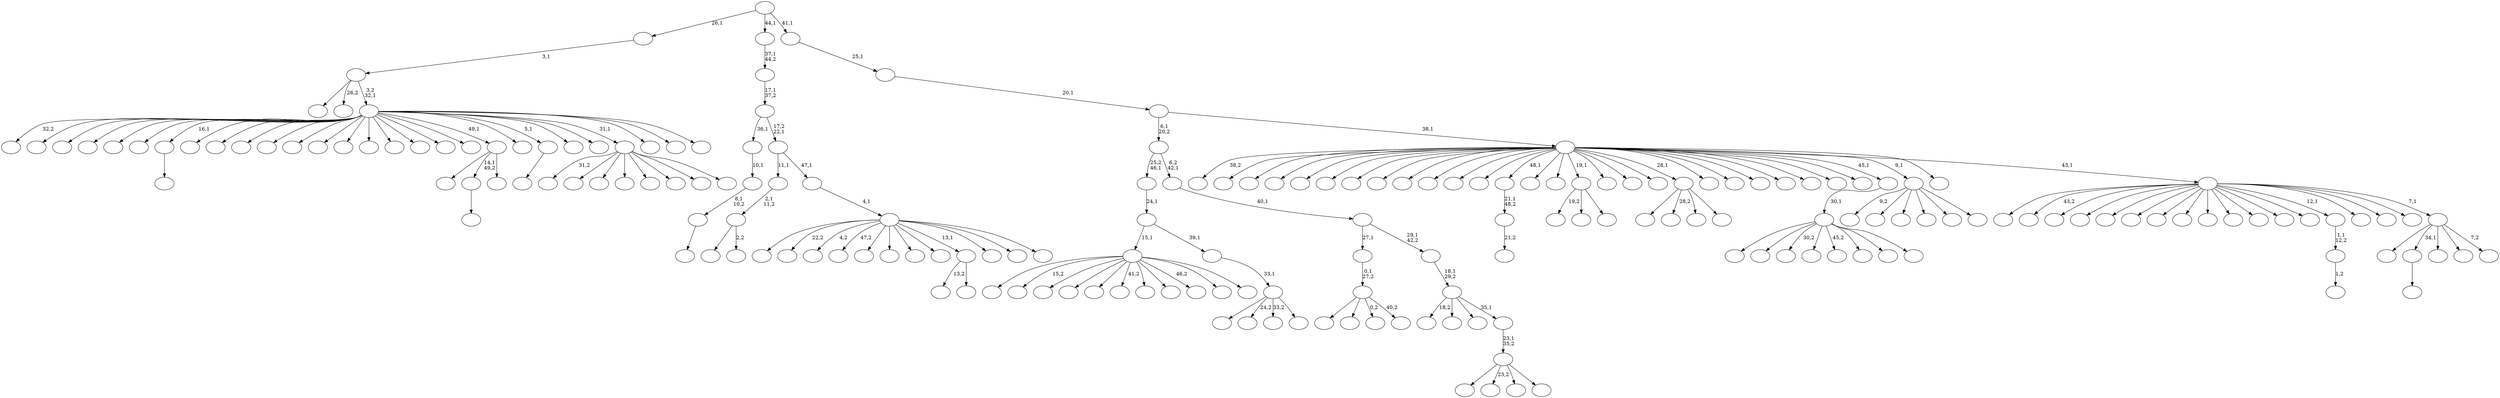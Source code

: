 digraph T {
	200 [label=""]
	199 [label=""]
	198 [label=""]
	197 [label=""]
	196 [label=""]
	195 [label=""]
	194 [label=""]
	193 [label=""]
	192 [label=""]
	191 [label=""]
	190 [label=""]
	189 [label=""]
	188 [label=""]
	187 [label=""]
	186 [label=""]
	185 [label=""]
	184 [label=""]
	183 [label=""]
	182 [label=""]
	181 [label=""]
	180 [label=""]
	179 [label=""]
	178 [label=""]
	177 [label=""]
	176 [label=""]
	175 [label=""]
	174 [label=""]
	173 [label=""]
	172 [label=""]
	171 [label=""]
	170 [label=""]
	169 [label=""]
	168 [label=""]
	167 [label=""]
	166 [label=""]
	165 [label=""]
	164 [label=""]
	163 [label=""]
	162 [label=""]
	161 [label=""]
	160 [label=""]
	159 [label=""]
	158 [label=""]
	157 [label=""]
	156 [label=""]
	155 [label=""]
	154 [label=""]
	153 [label=""]
	152 [label=""]
	151 [label=""]
	150 [label=""]
	149 [label=""]
	148 [label=""]
	147 [label=""]
	146 [label=""]
	145 [label=""]
	144 [label=""]
	143 [label=""]
	142 [label=""]
	141 [label=""]
	140 [label=""]
	139 [label=""]
	138 [label=""]
	137 [label=""]
	136 [label=""]
	135 [label=""]
	134 [label=""]
	133 [label=""]
	132 [label=""]
	131 [label=""]
	130 [label=""]
	129 [label=""]
	128 [label=""]
	127 [label=""]
	126 [label=""]
	125 [label=""]
	124 [label=""]
	123 [label=""]
	122 [label=""]
	121 [label=""]
	120 [label=""]
	119 [label=""]
	118 [label=""]
	117 [label=""]
	116 [label=""]
	115 [label=""]
	114 [label=""]
	113 [label=""]
	112 [label=""]
	111 [label=""]
	110 [label=""]
	109 [label=""]
	108 [label=""]
	107 [label=""]
	106 [label=""]
	105 [label=""]
	104 [label=""]
	103 [label=""]
	102 [label=""]
	101 [label=""]
	100 [label=""]
	99 [label=""]
	98 [label=""]
	97 [label=""]
	96 [label=""]
	95 [label=""]
	94 [label=""]
	93 [label=""]
	92 [label=""]
	91 [label=""]
	90 [label=""]
	89 [label=""]
	88 [label=""]
	87 [label=""]
	86 [label=""]
	85 [label=""]
	84 [label=""]
	83 [label=""]
	82 [label=""]
	81 [label=""]
	80 [label=""]
	79 [label=""]
	78 [label=""]
	77 [label=""]
	76 [label=""]
	75 [label=""]
	74 [label=""]
	73 [label=""]
	72 [label=""]
	71 [label=""]
	70 [label=""]
	69 [label=""]
	68 [label=""]
	67 [label=""]
	66 [label=""]
	65 [label=""]
	64 [label=""]
	63 [label=""]
	62 [label=""]
	61 [label=""]
	60 [label=""]
	59 [label=""]
	58 [label=""]
	57 [label=""]
	56 [label=""]
	55 [label=""]
	54 [label=""]
	53 [label=""]
	52 [label=""]
	51 [label=""]
	50 [label=""]
	49 [label=""]
	48 [label=""]
	47 [label=""]
	46 [label=""]
	45 [label=""]
	44 [label=""]
	43 [label=""]
	42 [label=""]
	41 [label=""]
	40 [label=""]
	39 [label=""]
	38 [label=""]
	37 [label=""]
	36 [label=""]
	35 [label=""]
	34 [label=""]
	33 [label=""]
	32 [label=""]
	31 [label=""]
	30 [label=""]
	29 [label=""]
	28 [label=""]
	27 [label=""]
	26 [label=""]
	25 [label=""]
	24 [label=""]
	23 [label=""]
	22 [label=""]
	21 [label=""]
	20 [label=""]
	19 [label=""]
	18 [label=""]
	17 [label=""]
	16 [label=""]
	15 [label=""]
	14 [label=""]
	13 [label=""]
	12 [label=""]
	11 [label=""]
	10 [label=""]
	9 [label=""]
	8 [label=""]
	7 [label=""]
	6 [label=""]
	5 [label=""]
	4 [label=""]
	3 [label=""]
	2 [label=""]
	1 [label=""]
	0 [label=""]
	186 -> 187 [label=""]
	156 -> 157 [label=""]
	122 -> 123 [label="21,2"]
	121 -> 122 [label="21,1\n48,2"]
	107 -> 108 [label="1,2"]
	106 -> 107 [label="1,1\n12,2"]
	97 -> 98 [label=""]
	93 -> 164 [label="19,2"]
	93 -> 147 [label=""]
	93 -> 94 [label=""]
	83 -> 179 [label=""]
	83 -> 146 [label="28,2"]
	83 -> 131 [label=""]
	83 -> 84 [label=""]
	67 -> 116 [label=""]
	67 -> 97 [label="14,1\n49,2"]
	67 -> 68 [label=""]
	65 -> 109 [label=""]
	65 -> 66 [label="2,2"]
	64 -> 65 [label="2,1\n11,2"]
	60 -> 176 [label=""]
	60 -> 160 [label=""]
	60 -> 151 [label="30,2"]
	60 -> 144 [label=""]
	60 -> 134 [label="45,2"]
	60 -> 111 [label=""]
	60 -> 70 [label=""]
	60 -> 61 [label=""]
	59 -> 60 [label="30,1"]
	57 -> 197 [label=""]
	57 -> 196 [label="15,2"]
	57 -> 183 [label=""]
	57 -> 178 [label=""]
	57 -> 172 [label=""]
	57 -> 166 [label="41,2"]
	57 -> 139 [label=""]
	57 -> 119 [label=""]
	57 -> 113 [label="46,2"]
	57 -> 78 [label=""]
	57 -> 58 [label=""]
	54 -> 55 [label=""]
	51 -> 188 [label=""]
	51 -> 159 [label=""]
	51 -> 100 [label="0,2"]
	51 -> 52 [label="40,2"]
	50 -> 51 [label="0,1\n27,2"]
	48 -> 163 [label=""]
	48 -> 148 [label="24,2"]
	48 -> 136 [label="33,2"]
	48 -> 49 [label=""]
	47 -> 48 [label="33,1"]
	46 -> 57 [label="15,1"]
	46 -> 47 [label="39,1"]
	45 -> 46 [label="24,1"]
	41 -> 85 [label="13,2"]
	41 -> 42 [label=""]
	38 -> 170 [label="9,2"]
	38 -> 162 [label=""]
	38 -> 141 [label=""]
	38 -> 103 [label=""]
	38 -> 82 [label=""]
	38 -> 39 [label=""]
	36 -> 37 [label=""]
	35 -> 36 [label="8,1\n10,2"]
	34 -> 35 [label="10,1"]
	31 -> 128 [label=""]
	31 -> 89 [label="23,2"]
	31 -> 87 [label=""]
	31 -> 32 [label=""]
	30 -> 31 [label="23,1\n35,2"]
	29 -> 161 [label="18,2"]
	29 -> 124 [label=""]
	29 -> 79 [label=""]
	29 -> 30 [label="35,1"]
	28 -> 29 [label="18,1\n29,2"]
	27 -> 50 [label="27,1"]
	27 -> 28 [label="29,1\n42,2"]
	26 -> 27 [label="40,1"]
	25 -> 45 [label="25,2\n46,1"]
	25 -> 26 [label="6,2\n42,1"]
	21 -> 190 [label="31,2"]
	21 -> 185 [label=""]
	21 -> 169 [label=""]
	21 -> 149 [label=""]
	21 -> 125 [label=""]
	21 -> 120 [label=""]
	21 -> 43 [label=""]
	21 -> 22 [label=""]
	17 -> 195 [label="32,2"]
	17 -> 192 [label=""]
	17 -> 189 [label=""]
	17 -> 174 [label=""]
	17 -> 173 [label=""]
	17 -> 165 [label=""]
	17 -> 156 [label="16,1"]
	17 -> 145 [label=""]
	17 -> 138 [label=""]
	17 -> 135 [label=""]
	17 -> 127 [label=""]
	17 -> 114 [label=""]
	17 -> 110 [label=""]
	17 -> 105 [label=""]
	17 -> 104 [label=""]
	17 -> 101 [label=""]
	17 -> 96 [label=""]
	17 -> 95 [label=""]
	17 -> 74 [label=""]
	17 -> 67 [label="49,1"]
	17 -> 56 [label=""]
	17 -> 54 [label="5,1"]
	17 -> 53 [label=""]
	17 -> 23 [label=""]
	17 -> 21 [label="31,1"]
	17 -> 20 [label=""]
	17 -> 19 [label=""]
	17 -> 18 [label=""]
	16 -> 129 [label=""]
	16 -> 102 [label="26,2"]
	16 -> 17 [label="3,2\n32,1"]
	15 -> 16 [label="3,1"]
	13 -> 200 [label=""]
	13 -> 182 [label="22,2"]
	13 -> 142 [label="4,2"]
	13 -> 130 [label="47,2"]
	13 -> 112 [label=""]
	13 -> 81 [label=""]
	13 -> 63 [label=""]
	13 -> 44 [label=""]
	13 -> 41 [label="13,1"]
	13 -> 40 [label=""]
	13 -> 33 [label=""]
	13 -> 14 [label=""]
	12 -> 13 [label="4,1"]
	11 -> 64 [label="11,1"]
	11 -> 12 [label="47,1"]
	10 -> 34 [label="36,1"]
	10 -> 11 [label="17,2\n22,1"]
	9 -> 10 [label="17,1\n37,2"]
	8 -> 9 [label="37,1\n44,2"]
	6 -> 193 [label=""]
	6 -> 186 [label="34,1"]
	6 -> 171 [label=""]
	6 -> 88 [label=""]
	6 -> 7 [label="7,2"]
	5 -> 198 [label=""]
	5 -> 194 [label="43,2"]
	5 -> 181 [label=""]
	5 -> 177 [label=""]
	5 -> 175 [label=""]
	5 -> 168 [label=""]
	5 -> 158 [label=""]
	5 -> 150 [label=""]
	5 -> 140 [label=""]
	5 -> 133 [label=""]
	5 -> 126 [label=""]
	5 -> 117 [label=""]
	5 -> 115 [label=""]
	5 -> 106 [label="12,1"]
	5 -> 86 [label=""]
	5 -> 76 [label=""]
	5 -> 75 [label=""]
	5 -> 6 [label="7,1"]
	4 -> 199 [label="38,2"]
	4 -> 191 [label=""]
	4 -> 184 [label=""]
	4 -> 180 [label=""]
	4 -> 167 [label=""]
	4 -> 155 [label=""]
	4 -> 154 [label=""]
	4 -> 153 [label=""]
	4 -> 152 [label=""]
	4 -> 143 [label=""]
	4 -> 137 [label=""]
	4 -> 132 [label=""]
	4 -> 121 [label="48,1"]
	4 -> 118 [label=""]
	4 -> 99 [label=""]
	4 -> 93 [label="19,1"]
	4 -> 92 [label=""]
	4 -> 91 [label=""]
	4 -> 90 [label=""]
	4 -> 83 [label="28,1"]
	4 -> 80 [label=""]
	4 -> 77 [label=""]
	4 -> 73 [label=""]
	4 -> 72 [label=""]
	4 -> 71 [label=""]
	4 -> 69 [label=""]
	4 -> 62 [label=""]
	4 -> 59 [label="45,1"]
	4 -> 38 [label="9,1"]
	4 -> 24 [label=""]
	4 -> 5 [label="43,1"]
	3 -> 25 [label="6,1\n20,2"]
	3 -> 4 [label="38,1"]
	2 -> 3 [label="20,1"]
	1 -> 2 [label="25,1"]
	0 -> 15 [label="26,1"]
	0 -> 8 [label="44,1"]
	0 -> 1 [label="41,1"]
}
